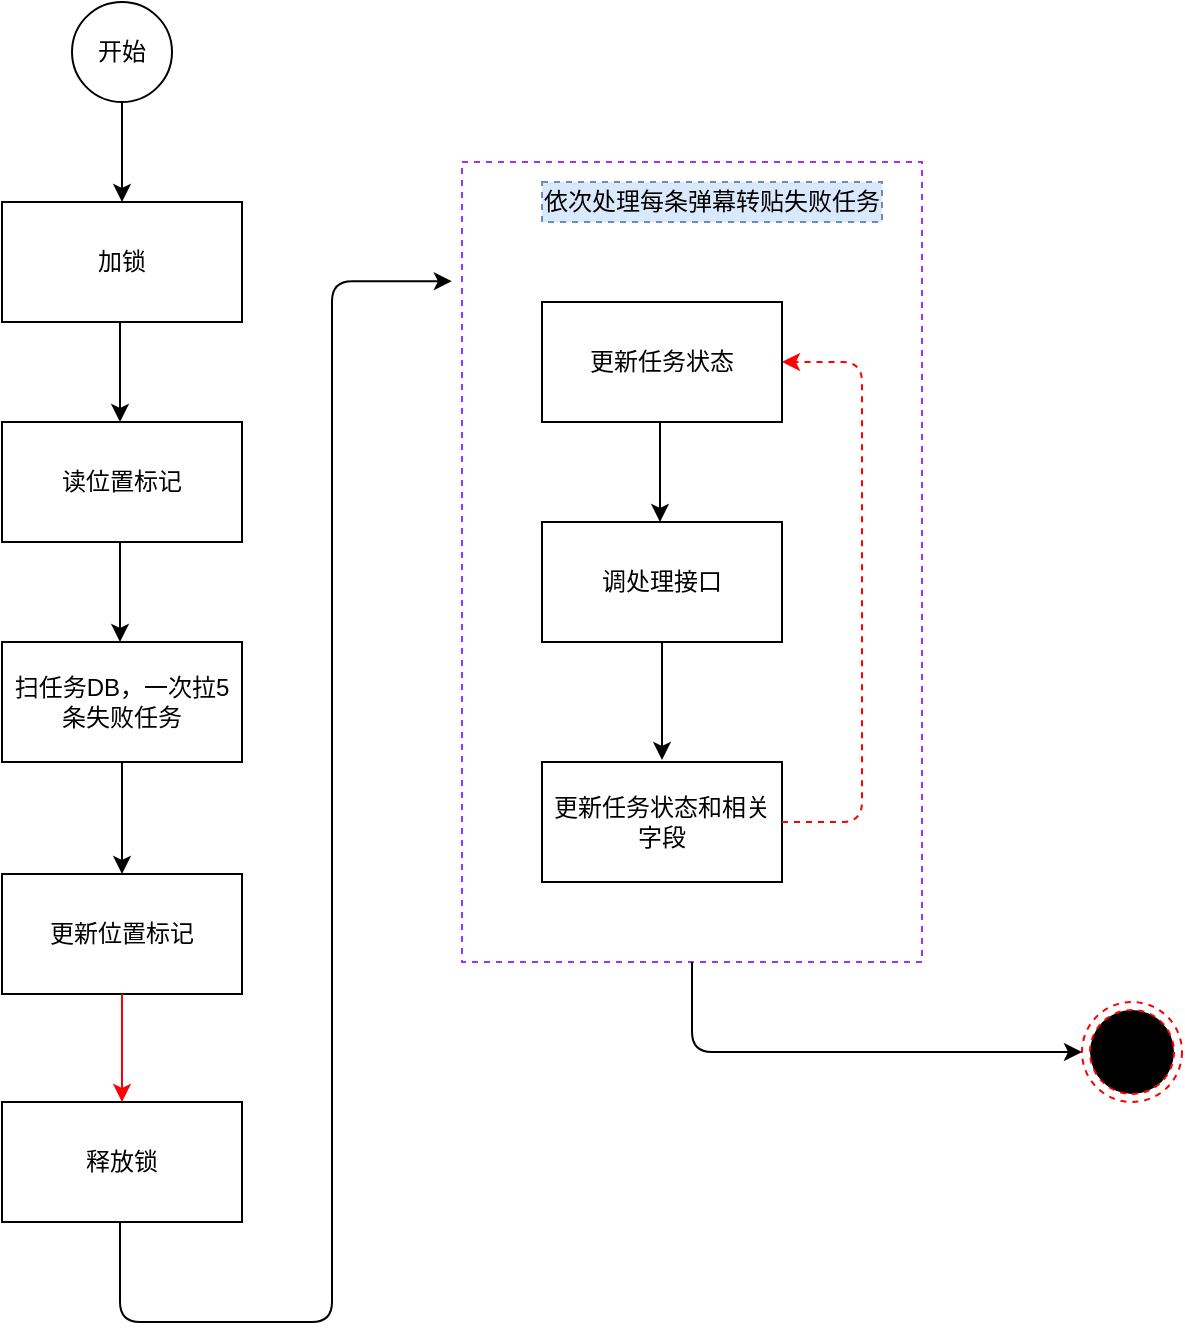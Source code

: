 <mxfile version="14.4.2" type="github">
  <diagram id="vzAIllzr6Bxml0ghfJ5H" name="第 1 页">
    <mxGraphModel dx="1422" dy="762" grid="1" gridSize="10" guides="1" tooltips="1" connect="1" arrows="1" fold="1" page="1" pageScale="1" pageWidth="827" pageHeight="1169" math="0" shadow="0">
      <root>
        <mxCell id="0" />
        <mxCell id="1" parent="0" />
        <mxCell id="NYL4ixCf-dvxHjOlg8w7-1" value="" style="rounded=0;whiteSpace=wrap;html=1;dashed=1;strokeColor=#9933FF;" vertex="1" parent="1">
          <mxGeometry x="430" y="170" width="230" height="400" as="geometry" />
        </mxCell>
        <mxCell id="NYL4ixCf-dvxHjOlg8w7-2" value="扫任务DB，一次拉5条失败任务" style="rounded=0;whiteSpace=wrap;html=1;" vertex="1" parent="1">
          <mxGeometry x="200" y="410" width="120" height="60" as="geometry" />
        </mxCell>
        <mxCell id="NYL4ixCf-dvxHjOlg8w7-3" value="读位置标记" style="rounded=0;whiteSpace=wrap;html=1;" vertex="1" parent="1">
          <mxGeometry x="200" y="300" width="120" height="60" as="geometry" />
        </mxCell>
        <mxCell id="NYL4ixCf-dvxHjOlg8w7-4" value="加锁" style="rounded=0;whiteSpace=wrap;html=1;" vertex="1" parent="1">
          <mxGeometry x="200" y="190" width="120" height="60" as="geometry" />
        </mxCell>
        <mxCell id="NYL4ixCf-dvxHjOlg8w7-5" value="开始" style="ellipse;whiteSpace=wrap;html=1;aspect=fixed;" vertex="1" parent="1">
          <mxGeometry x="235" y="90" width="50" height="50" as="geometry" />
        </mxCell>
        <mxCell id="NYL4ixCf-dvxHjOlg8w7-6" value="" style="endArrow=classic;html=1;entryX=0.5;entryY=0;entryDx=0;entryDy=0;exitX=0.5;exitY=1;exitDx=0;exitDy=0;" edge="1" parent="1" source="NYL4ixCf-dvxHjOlg8w7-5" target="NYL4ixCf-dvxHjOlg8w7-4">
          <mxGeometry width="50" height="50" relative="1" as="geometry">
            <mxPoint x="110" y="130" as="sourcePoint" />
            <mxPoint x="160" y="80" as="targetPoint" />
          </mxGeometry>
        </mxCell>
        <mxCell id="NYL4ixCf-dvxHjOlg8w7-7" value="" style="endArrow=classic;html=1;exitX=0.5;exitY=1;exitDx=0;exitDy=0;" edge="1" parent="1">
          <mxGeometry width="50" height="50" relative="1" as="geometry">
            <mxPoint x="259" y="250" as="sourcePoint" />
            <mxPoint x="259" y="300" as="targetPoint" />
          </mxGeometry>
        </mxCell>
        <mxCell id="NYL4ixCf-dvxHjOlg8w7-8" value="" style="endArrow=classic;html=1;exitX=0.5;exitY=1;exitDx=0;exitDy=0;" edge="1" parent="1">
          <mxGeometry width="50" height="50" relative="1" as="geometry">
            <mxPoint x="259" y="360" as="sourcePoint" />
            <mxPoint x="259" y="410" as="targetPoint" />
          </mxGeometry>
        </mxCell>
        <mxCell id="NYL4ixCf-dvxHjOlg8w7-9" value="" style="endArrow=classic;html=1;entryX=0.5;entryY=0;entryDx=0;entryDy=0;exitX=0.5;exitY=1;exitDx=0;exitDy=0;" edge="1" parent="1" source="NYL4ixCf-dvxHjOlg8w7-2" target="NYL4ixCf-dvxHjOlg8w7-25">
          <mxGeometry width="50" height="50" relative="1" as="geometry">
            <mxPoint x="120" y="540" as="sourcePoint" />
            <mxPoint x="170" y="490" as="targetPoint" />
          </mxGeometry>
        </mxCell>
        <mxCell id="NYL4ixCf-dvxHjOlg8w7-10" value="更新任务状态" style="rounded=0;whiteSpace=wrap;html=1;" vertex="1" parent="1">
          <mxGeometry x="470" y="240" width="120" height="60" as="geometry" />
        </mxCell>
        <mxCell id="NYL4ixCf-dvxHjOlg8w7-11" value="调处理接口" style="rounded=0;whiteSpace=wrap;html=1;" vertex="1" parent="1">
          <mxGeometry x="470" y="350" width="120" height="60" as="geometry" />
        </mxCell>
        <mxCell id="NYL4ixCf-dvxHjOlg8w7-12" value="" style="endArrow=classic;html=1;entryX=0.5;entryY=0;entryDx=0;entryDy=0;exitX=0.5;exitY=1;exitDx=0;exitDy=0;" edge="1" parent="1">
          <mxGeometry width="50" height="50" relative="1" as="geometry">
            <mxPoint x="529" y="300" as="sourcePoint" />
            <mxPoint x="529" y="350" as="targetPoint" />
          </mxGeometry>
        </mxCell>
        <mxCell id="NYL4ixCf-dvxHjOlg8w7-13" value="更新任务状态和相关字段" style="rounded=0;whiteSpace=wrap;html=1;" vertex="1" parent="1">
          <mxGeometry x="470" y="470" width="120" height="60" as="geometry" />
        </mxCell>
        <mxCell id="NYL4ixCf-dvxHjOlg8w7-14" value="" style="endArrow=classic;html=1;exitX=0.5;exitY=1;exitDx=0;exitDy=0;" edge="1" parent="1" source="NYL4ixCf-dvxHjOlg8w7-11">
          <mxGeometry width="50" height="50" relative="1" as="geometry">
            <mxPoint x="510" y="460" as="sourcePoint" />
            <mxPoint x="530" y="469" as="targetPoint" />
          </mxGeometry>
        </mxCell>
        <mxCell id="NYL4ixCf-dvxHjOlg8w7-19" value="" style="ellipse;html=1;shape=endState;fillColor=#000000;strokeColor=#ff0000;dashed=1;" vertex="1" parent="1">
          <mxGeometry x="740" y="590" width="50" height="50" as="geometry" />
        </mxCell>
        <mxCell id="NYL4ixCf-dvxHjOlg8w7-20" value="" style="endArrow=classic;html=1;entryX=0;entryY=0.5;entryDx=0;entryDy=0;edgeStyle=orthogonalEdgeStyle;exitX=0.5;exitY=1;exitDx=0;exitDy=0;" edge="1" parent="1" target="NYL4ixCf-dvxHjOlg8w7-19" source="NYL4ixCf-dvxHjOlg8w7-1">
          <mxGeometry width="50" height="50" relative="1" as="geometry">
            <mxPoint x="530" y="800" as="sourcePoint" />
            <mxPoint x="270" y="200" as="targetPoint" />
            <Array as="points">
              <mxPoint x="545" y="615" />
            </Array>
          </mxGeometry>
        </mxCell>
        <mxCell id="NYL4ixCf-dvxHjOlg8w7-21" value="依次处理每条弹幕转贴失败任务" style="text;html=1;strokeColor=#6c8ebf;fillColor=#dae8fc;align=center;verticalAlign=middle;whiteSpace=wrap;rounded=0;dashed=1;" vertex="1" parent="1">
          <mxGeometry x="470" y="180" width="170" height="20" as="geometry" />
        </mxCell>
        <mxCell id="NYL4ixCf-dvxHjOlg8w7-23" value="释放锁" style="rounded=0;whiteSpace=wrap;html=1;" vertex="1" parent="1">
          <mxGeometry x="200" y="640" width="120" height="60" as="geometry" />
        </mxCell>
        <mxCell id="NYL4ixCf-dvxHjOlg8w7-24" value="" style="endArrow=classic;html=1;edgeStyle=orthogonalEdgeStyle;entryX=-0.022;entryY=0.149;entryDx=0;entryDy=0;entryPerimeter=0;" edge="1" parent="1" target="NYL4ixCf-dvxHjOlg8w7-1">
          <mxGeometry width="50" height="50" relative="1" as="geometry">
            <mxPoint x="259" y="700" as="sourcePoint" />
            <mxPoint x="420" y="270" as="targetPoint" />
            <Array as="points">
              <mxPoint x="259" y="750" />
              <mxPoint x="365" y="750" />
              <mxPoint x="365" y="230" />
            </Array>
          </mxGeometry>
        </mxCell>
        <mxCell id="NYL4ixCf-dvxHjOlg8w7-25" value="更新位置标记" style="rounded=0;whiteSpace=wrap;html=1;" vertex="1" parent="1">
          <mxGeometry x="200" y="526" width="120" height="60" as="geometry" />
        </mxCell>
        <mxCell id="NYL4ixCf-dvxHjOlg8w7-26" value="" style="endArrow=classic;html=1;strokeColor=#FF0000;entryX=0.5;entryY=0;entryDx=0;entryDy=0;" edge="1" parent="1" source="NYL4ixCf-dvxHjOlg8w7-25" target="NYL4ixCf-dvxHjOlg8w7-23">
          <mxGeometry width="50" height="50" relative="1" as="geometry">
            <mxPoint x="110" y="560" as="sourcePoint" />
            <mxPoint x="254" y="630" as="targetPoint" />
          </mxGeometry>
        </mxCell>
        <mxCell id="NYL4ixCf-dvxHjOlg8w7-27" value="" style="endArrow=classic;html=1;entryX=1;entryY=0.5;entryDx=0;entryDy=0;edgeStyle=orthogonalEdgeStyle;dashed=1;strokeColor=#FF0000;" edge="1" parent="1">
          <mxGeometry width="50" height="50" relative="1" as="geometry">
            <mxPoint x="590" y="500" as="sourcePoint" />
            <mxPoint x="590" y="270" as="targetPoint" />
            <Array as="points">
              <mxPoint x="590" y="500" />
              <mxPoint x="630" y="500" />
              <mxPoint x="630" y="270" />
            </Array>
          </mxGeometry>
        </mxCell>
      </root>
    </mxGraphModel>
  </diagram>
</mxfile>
